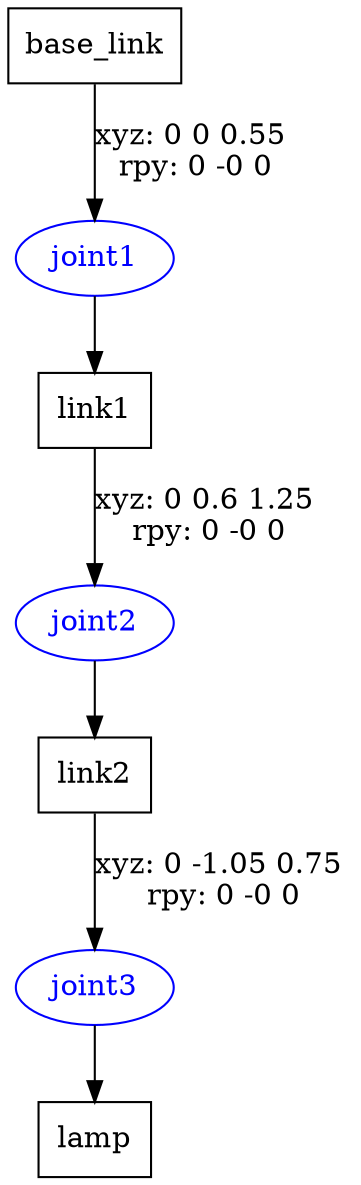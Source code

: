 digraph G {
node [shape=box];
"base_link" [label="base_link"];
"link1" [label="link1"];
"link2" [label="link2"];
"lamp" [label="lamp"];
node [shape=ellipse, color=blue, fontcolor=blue];
"base_link" -> "joint1" [label="xyz: 0 0 0.55 \nrpy: 0 -0 0"]
"joint1" -> "link1"
"link1" -> "joint2" [label="xyz: 0 0.6 1.25 \nrpy: 0 -0 0"]
"joint2" -> "link2"
"link2" -> "joint3" [label="xyz: 0 -1.05 0.75 \nrpy: 0 -0 0"]
"joint3" -> "lamp"
}
